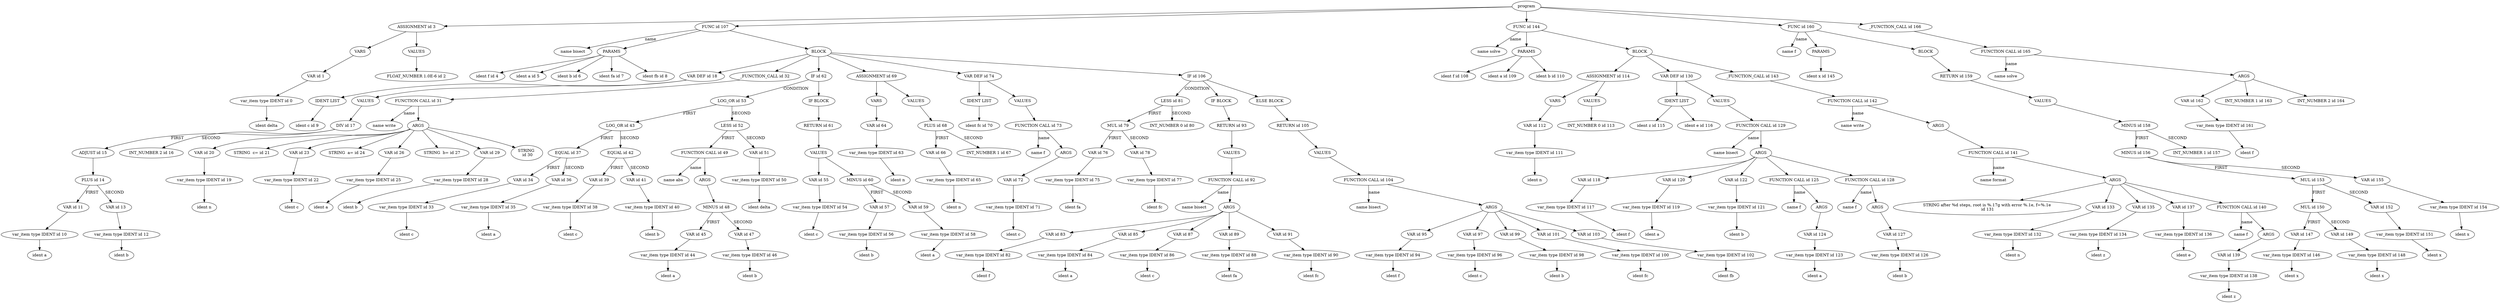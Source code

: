 digraph G {
IDChunkNode5383967b [label="program"]
IDStmtNode2ac273d3 [label="ASSIGNMENT id 3"]
IDExprSeqNode71423665 [label="VARS"]
IDExprSeqNode20398b7c [label="VALUES"]
IDStmtNode2ac273d3->IDExprSeqNode71423665
IDStmtNode2ac273d3->IDExprSeqNode20398b7c
IDExprNode6fc6f14e [label="VAR id 1"]
IDVarItemNode56235b8e [label="var_item type IDENT id 0"]
ID0 [label="ident delta"]
IDVarItemNode56235b8e->ID0
IDExprNode6fc6f14e->IDVarItemNode56235b8e
IDExprSeqNode71423665->IDExprNode6fc6f14e
IDExprNode3632be31 [label="FLOAT_NUMBER 1.0E-6 id 2"]
IDExprSeqNode20398b7c->IDExprNode3632be31
IDChunkNode5383967b->IDStmtNode2ac273d3
IDStmtNode2286778 [label="FUNC id 107"]
ID107 [label="name bisect"]
IDStmtNode2286778->ID107 [label="name"]
IDParamListNode4e9ba398 [label="PARAMS"]
IDStmtNode2286778->IDParamListNode4e9ba398
IDIdentNode6d7b4f4c [label="ident f id 4"]
IDParamListNode4e9ba398->IDIdentNode6d7b4f4c
IDIdentNode527740a2 [label="ident a id 5"]
IDParamListNode4e9ba398->IDIdentNode527740a2
IDIdentNode13a5fe33 [label="ident b id 6"]
IDParamListNode4e9ba398->IDIdentNode13a5fe33
IDIdentNode3108bc [label="ident fa id 7"]
IDParamListNode4e9ba398->IDIdentNode3108bc
IDIdentNode370736d9 [label="ident fb id 8"]
IDParamListNode4e9ba398->IDIdentNode370736d9
IDStmtSeqNode5f9d02cb [label="BLOCK"]
IDStmtNode2286778->IDStmtSeqNode5f9d02cb
IDStmtNode63753b6d [label="VAR DEF id 18"]
IDIdentListNode6b09bb57 [label="IDENT LIST"]
IDStmtNode63753b6d->IDIdentListNode6b09bb57
IDIdentNode6536e911 [label="ident c id 9"]
IDIdentListNode6b09bb57->IDIdentNode6536e911
IDExprSeqNode520a3426 [label="VALUES"]
IDStmtNode63753b6d->IDExprSeqNode520a3426
IDExprNode18eed359 [label="DIV id 17"]
IDExprNode3e9b1010 [label="ADJUST id 15"]
IDExprNode6c3708b3 [label="PLUS id 14"]
IDExprNode6f1fba17 [label="VAR id 11"]
IDVarItemNode185d8b6 [label="var_item type IDENT id 10"]
ID10 [label="ident a"]
IDVarItemNode185d8b6->ID10
IDExprNode6f1fba17->IDVarItemNode185d8b6
IDExprNode6c3708b3->IDExprNode6f1fba17 [label="FIRST"]
IDExprNode67784306 [label="VAR id 13"]
IDVarItemNode335eadca [label="var_item type IDENT id 12"]
ID12 [label="ident b"]
IDVarItemNode335eadca->ID12
IDExprNode67784306->IDVarItemNode335eadca
IDExprNode6c3708b3->IDExprNode67784306 [label="SECOND"]
IDExprNode3e9b1010->IDExprNode6c3708b3
IDExprNode18eed359->IDExprNode3e9b1010 [label="FIRST"]
IDExprNode210366b4 [label="INT_NUMBER 2 id 16"]
IDExprNode18eed359->IDExprNode210366b4 [label="SECOND"]
IDExprSeqNode520a3426->IDExprNode18eed359
IDStmtSeqNode5f9d02cb->IDStmtNode63753b6d
IDStmtNodeeec5a4a [label="_FUNCTION_CALL id 32"]
IDExprNode2b2948e2 [label="FUNCTION CALL id 31"]
ID31 [label="name write"]
IDExprNode2b2948e2->ID31 [label="name"]
IDExprSeqNode6ddf90b0 [label="ARGS"]
IDExprNode2b2948e2->IDExprSeqNode6ddf90b0
IDExprNode57536d79 [label="VAR id 20"]
IDVarItemNode3b0143d3 [label="var_item type IDENT id 19"]
ID19 [label="ident n"]
IDVarItemNode3b0143d3->ID19
IDExprNode57536d79->IDVarItemNode3b0143d3
IDExprSeqNode6ddf90b0->IDExprNode57536d79
IDExprNode5a8e6209 [label="STRING  c= id 21"]
IDExprSeqNode6ddf90b0->IDExprNode5a8e6209
IDExprNode4b4523f8 [label="VAR id 23"]
IDVarItemNode731a74c [label="var_item type IDENT id 22"]
ID22 [label="ident c"]
IDVarItemNode731a74c->ID22
IDExprNode4b4523f8->IDVarItemNode731a74c
IDExprSeqNode6ddf90b0->IDExprNode4b4523f8
IDExprNode369f73a2 [label="STRING  a= id 24"]
IDExprSeqNode6ddf90b0->IDExprNode369f73a2
IDExprNode1f28c152 [label="VAR id 26"]
IDVarItemNode7d907bac [label="var_item type IDENT id 25"]
ID25 [label="ident a"]
IDVarItemNode7d907bac->ID25
IDExprNode1f28c152->IDVarItemNode7d907bac
IDExprSeqNode6ddf90b0->IDExprNode1f28c152
IDExprNode7791a895 [label="STRING  b= id 27"]
IDExprSeqNode6ddf90b0->IDExprNode7791a895
IDExprNode3a5ed7a6 [label="VAR id 29"]
IDVarItemNode6325a3ee [label="var_item type IDENT id 28"]
ID28 [label="ident b"]
IDVarItemNode6325a3ee->ID28
IDExprNode3a5ed7a6->IDVarItemNode6325a3ee
IDExprSeqNode6ddf90b0->IDExprNode3a5ed7a6
IDExprNode1d16f93d [label="STRING 
 id 30"]
IDExprSeqNode6ddf90b0->IDExprNode1d16f93d
IDStmtNodeeec5a4a->IDExprNode2b2948e2
IDStmtSeqNode5f9d02cb->IDStmtNodeeec5a4a
IDStmtNode67b92f0a [label="IF id 62"]
IDExprNode2b9627bc [label="LOG_OR id 53"]
IDExprNode65e2dbf3 [label="LOG_OR id 43"]
IDExprNode4f970963 [label="EQUAL id 37"]
IDExprNode61f8bee4 [label="VAR id 34"]
IDVarItemNode7b49cea0 [label="var_item type IDENT id 33"]
ID33 [label="ident c"]
IDVarItemNode7b49cea0->ID33
IDExprNode61f8bee4->IDVarItemNode7b49cea0
IDExprNode4f970963->IDExprNode61f8bee4 [label="FIRST"]
IDExprNode887af79 [label="VAR id 36"]
IDVarItemNode7fac631b [label="var_item type IDENT id 35"]
ID35 [label="ident a"]
IDVarItemNode7fac631b->ID35
IDExprNode887af79->IDVarItemNode7fac631b
IDExprNode4f970963->IDExprNode887af79 [label="SECOND"]
IDExprNode65e2dbf3->IDExprNode4f970963 [label="FIRST"]
IDExprNode5b87ed94 [label="EQUAL id 42"]
IDExprNode6e0e048a [label="VAR id 39"]
IDVarItemNode5bc79255 [label="var_item type IDENT id 38"]
ID38 [label="ident c"]
IDVarItemNode5bc79255->ID38
IDExprNode6e0e048a->IDVarItemNode5bc79255
IDExprNode5b87ed94->IDExprNode6e0e048a [label="FIRST"]
IDExprNode47ef968d [label="VAR id 41"]
IDVarItemNode23e028a9 [label="var_item type IDENT id 40"]
ID40 [label="ident b"]
IDVarItemNode23e028a9->ID40
IDExprNode47ef968d->IDVarItemNode23e028a9
IDExprNode5b87ed94->IDExprNode47ef968d [label="SECOND"]
IDExprNode65e2dbf3->IDExprNode5b87ed94 [label="SECOND"]
IDExprNode2b9627bc->IDExprNode65e2dbf3 [label="FIRST"]
IDExprNode3dd4520b [label="LESS id 52"]
IDExprNode5ae63ade [label="FUNCTION CALL id 49"]
ID49 [label="name abs"]
IDExprNode5ae63ade->ID49 [label="name"]
IDExprSeqNode610694f1 [label="ARGS"]
IDExprNode5ae63ade->IDExprSeqNode610694f1
IDExprNode43814d18 [label="MINUS id 48"]
IDExprNode5c5a1b69 [label="VAR id 45"]
IDVarItemNode3701eaf6 [label="var_item type IDENT id 44"]
ID44 [label="ident a"]
IDVarItemNode3701eaf6->ID44
IDExprNode5c5a1b69->IDVarItemNode3701eaf6
IDExprNode43814d18->IDExprNode5c5a1b69 [label="FIRST"]
IDExprNode627551fb [label="VAR id 47"]
IDVarItemNode2b552920 [label="var_item type IDENT id 46"]
ID46 [label="ident b"]
IDVarItemNode2b552920->ID46
IDExprNode627551fb->IDVarItemNode2b552920
IDExprNode43814d18->IDExprNode627551fb [label="SECOND"]
IDExprSeqNode610694f1->IDExprNode43814d18
IDExprNode3dd4520b->IDExprNode5ae63ade [label="FIRST"]
IDExprNode2758fe70 [label="VAR id 51"]
IDVarItemNode1f36e637 [label="var_item type IDENT id 50"]
ID50 [label="ident delta"]
IDVarItemNode1f36e637->ID50
IDExprNode2758fe70->IDVarItemNode1f36e637
IDExprNode3dd4520b->IDExprNode2758fe70 [label="SECOND"]
IDExprNode2b9627bc->IDExprNode3dd4520b [label="SECOND"]
IDStmtNode67b92f0a->IDExprNode2b9627bc [label="CONDITION"]
IDStmtSeqNode578486a3 [label="IF BLOCK"]
IDStmtNode67b92f0a->IDStmtSeqNode578486a3
IDStmtNode551aa95a [label="RETURN id 61"]
IDExprSeqNode35d176f7 [label="VALUES"]
IDStmtNode551aa95a->IDExprSeqNode35d176f7
IDExprNode1dfe2924 [label="VAR id 55"]
IDVarItemNode6ebc05a6 [label="var_item type IDENT id 54"]
ID54 [label="ident c"]
IDVarItemNode6ebc05a6->ID54
IDExprNode1dfe2924->IDVarItemNode6ebc05a6
IDExprSeqNode35d176f7->IDExprNode1dfe2924
IDExprNode6e6c3152 [label="MINUS id 60"]
IDExprNode50b494a6 [label="VAR id 57"]
IDVarItemNode3cef309d [label="var_item type IDENT id 56"]
ID56 [label="ident b"]
IDVarItemNode3cef309d->ID56
IDExprNode50b494a6->IDVarItemNode3cef309d
IDExprNode6e6c3152->IDExprNode50b494a6 [label="FIRST"]
IDExprNode32709393 [label="VAR id 59"]
IDVarItemNode3d99d22e [label="var_item type IDENT id 58"]
ID58 [label="ident a"]
IDVarItemNode3d99d22e->ID58
IDExprNode32709393->IDVarItemNode3d99d22e
IDExprNode6e6c3152->IDExprNode32709393 [label="SECOND"]
IDExprSeqNode35d176f7->IDExprNode6e6c3152
IDStmtSeqNode578486a3->IDStmtNode551aa95a
IDStmtSeqNode5f9d02cb->IDStmtNode67b92f0a
IDStmtNode49fc609f [label="ASSIGNMENT id 69"]
IDExprSeqNodecd2dae5 [label="VARS"]
IDExprSeqNode3a883ce7 [label="VALUES"]
IDStmtNode49fc609f->IDExprSeqNodecd2dae5
IDStmtNode49fc609f->IDExprSeqNode3a883ce7
IDExprNode4973813a [label="VAR id 64"]
IDVarItemNode6321e813 [label="var_item type IDENT id 63"]
ID63 [label="ident n"]
IDVarItemNode6321e813->ID63
IDExprNode4973813a->IDVarItemNode6321e813
IDExprSeqNodecd2dae5->IDExprNode4973813a
IDExprNode79be0360 [label="PLUS id 68"]
IDExprNode22a67b4 [label="VAR id 66"]
IDVarItemNode57855c9a [label="var_item type IDENT id 65"]
ID65 [label="ident n"]
IDVarItemNode57855c9a->ID65
IDExprNode22a67b4->IDVarItemNode57855c9a
IDExprNode79be0360->IDExprNode22a67b4 [label="FIRST"]
IDExprNode3b084709 [label="INT_NUMBER 1 id 67"]
IDExprNode79be0360->IDExprNode3b084709 [label="SECOND"]
IDExprSeqNode3a883ce7->IDExprNode79be0360
IDStmtSeqNode5f9d02cb->IDStmtNode49fc609f
IDStmtNode3224f60b [label="VAR DEF id 74"]
IDIdentListNode63e2203c [label="IDENT LIST"]
IDStmtNode3224f60b->IDIdentListNode63e2203c
IDIdentNode1efed156 [label="ident fc id 70"]
IDIdentListNode63e2203c->IDIdentNode1efed156
IDExprSeqNode6737fd8f [label="VALUES"]
IDStmtNode3224f60b->IDExprSeqNode6737fd8f
IDExprNode72b6cbcc [label="FUNCTION CALL id 73"]
ID73 [label="name f"]
IDExprNode72b6cbcc->ID73 [label="name"]
IDExprSeqNodea7e666 [label="ARGS"]
IDExprNode72b6cbcc->IDExprSeqNodea7e666
IDExprNode68bbe345 [label="VAR id 72"]
IDVarItemNode30b8a058 [label="var_item type IDENT id 71"]
ID71 [label="ident c"]
IDVarItemNode30b8a058->ID71
IDExprNode68bbe345->IDVarItemNode30b8a058
IDExprSeqNodea7e666->IDExprNode68bbe345
IDExprSeqNode6737fd8f->IDExprNode72b6cbcc
IDStmtSeqNode5f9d02cb->IDStmtNode3224f60b
IDStmtNode7494e528 [label="IF id 106"]
IDExprNode4bbfb90a [label="LESS id 81"]
IDExprNode7c29daf3 [label="MUL id 79"]
IDExprNode9660f4e [label="VAR id 76"]
IDVarItemNode5a8806ef [label="var_item type IDENT id 75"]
ID75 [label="ident fa"]
IDVarItemNode5a8806ef->ID75
IDExprNode9660f4e->IDVarItemNode5a8806ef
IDExprNode7c29daf3->IDExprNode9660f4e [label="FIRST"]
IDExprNode6c49835d [label="VAR id 78"]
IDVarItemNode5e853265 [label="var_item type IDENT id 77"]
ID77 [label="ident fc"]
IDVarItemNode5e853265->ID77
IDExprNode6c49835d->IDVarItemNode5e853265
IDExprNode7c29daf3->IDExprNode6c49835d [label="SECOND"]
IDExprNode4bbfb90a->IDExprNode7c29daf3 [label="FIRST"]
IDExprNode67205a84 [label="INT_NUMBER 0 id 80"]
IDExprNode4bbfb90a->IDExprNode67205a84 [label="SECOND"]
IDStmtNode7494e528->IDExprNode4bbfb90a [label="CONDITION"]
IDStmtSeqNode7d0587f1 [label="IF BLOCK"]
IDStmtNode7494e528->IDStmtSeqNode7d0587f1
IDStmtNode5d76b067 [label="RETURN id 93"]
IDExprSeqNode2a17b7b6 [label="VALUES"]
IDStmtNode5d76b067->IDExprSeqNode2a17b7b6
IDExprNode4f063c0a [label="FUNCTION CALL id 92"]
ID92 [label="name bisect"]
IDExprNode4f063c0a->ID92 [label="name"]
IDExprSeqNode1e6d1014 [label="ARGS"]
IDExprNode4f063c0a->IDExprSeqNode1e6d1014
IDExprNode76707e36 [label="VAR id 83"]
IDVarItemNode614ddd49 [label="var_item type IDENT id 82"]
ID82 [label="ident f"]
IDVarItemNode614ddd49->ID82
IDExprNode76707e36->IDVarItemNode614ddd49
IDExprSeqNode1e6d1014->IDExprNode76707e36
IDExprNode1f554b06 [label="VAR id 85"]
IDVarItemNode694e1548 [label="var_item type IDENT id 84"]
ID84 [label="ident a"]
IDVarItemNode694e1548->ID84
IDExprNode1f554b06->IDVarItemNode694e1548
IDExprSeqNode1e6d1014->IDExprNode1f554b06
IDExprNode1c3a4799 [label="VAR id 87"]
IDVarItemNode131276c2 [label="var_item type IDENT id 86"]
ID86 [label="ident c"]
IDVarItemNode131276c2->ID86
IDExprNode1c3a4799->IDVarItemNode131276c2
IDExprSeqNode1e6d1014->IDExprNode1c3a4799
IDExprNode26aa12dd [label="VAR id 89"]
IDVarItemNode3fd7a715 [label="var_item type IDENT id 88"]
ID88 [label="ident fa"]
IDVarItemNode3fd7a715->ID88
IDExprNode26aa12dd->IDVarItemNode3fd7a715
IDExprSeqNode1e6d1014->IDExprNode26aa12dd
IDExprNode711f39f9 [label="VAR id 91"]
IDVarItemNode71bbf57e [label="var_item type IDENT id 90"]
ID90 [label="ident fc"]
IDVarItemNode71bbf57e->ID90
IDExprNode711f39f9->IDVarItemNode71bbf57e
IDExprSeqNode1e6d1014->IDExprNode711f39f9
IDExprSeqNode2a17b7b6->IDExprNode4f063c0a
IDStmtSeqNode7d0587f1->IDStmtNode5d76b067
IDStmtSeqNode7f13d6e [label="ELSE BLOCK"]
IDStmtNode7494e528->IDStmtSeqNode7f13d6e
IDStmtNode51cdd8a [label="RETURN id 105"]
IDExprSeqNoded44fc21 [label="VALUES"]
IDStmtNode51cdd8a->IDExprSeqNoded44fc21
IDExprNode23faf8f2 [label="FUNCTION CALL id 104"]
ID104 [label="name bisect"]
IDExprNode23faf8f2->ID104 [label="name"]
IDExprSeqNode2d6eabae [label="ARGS"]
IDExprNode23faf8f2->IDExprSeqNode2d6eabae
IDExprNode4e7dc304 [label="VAR id 95"]
IDVarItemNode64729b1e [label="var_item type IDENT id 94"]
ID94 [label="ident f"]
IDVarItemNode64729b1e->ID94
IDExprNode4e7dc304->IDVarItemNode64729b1e
IDExprSeqNode2d6eabae->IDExprNode4e7dc304
IDExprNode10bbd20a [label="VAR id 97"]
IDVarItemNode48503868 [label="var_item type IDENT id 96"]
ID96 [label="ident c"]
IDVarItemNode48503868->ID96
IDExprNode10bbd20a->IDVarItemNode48503868
IDExprSeqNode2d6eabae->IDExprNode10bbd20a
IDExprNode6895a785 [label="VAR id 99"]
IDVarItemNode184f6be2 [label="var_item type IDENT id 98"]
ID98 [label="ident b"]
IDVarItemNode184f6be2->ID98
IDExprNode6895a785->IDVarItemNode184f6be2
IDExprSeqNode2d6eabae->IDExprNode6895a785
IDExprNode56aac163 [label="VAR id 101"]
IDVarItemNode1f7030a6 [label="var_item type IDENT id 100"]
ID100 [label="ident fc"]
IDVarItemNode1f7030a6->ID100
IDExprNode56aac163->IDVarItemNode1f7030a6
IDExprSeqNode2d6eabae->IDExprNode56aac163
IDExprNode5a1c0542 [label="VAR id 103"]
IDVarItemNode396f6598 [label="var_item type IDENT id 102"]
ID102 [label="ident fb"]
IDVarItemNode396f6598->ID102
IDExprNode5a1c0542->IDVarItemNode396f6598
IDExprSeqNode2d6eabae->IDExprNode5a1c0542
IDExprSeqNoded44fc21->IDExprNode23faf8f2
IDStmtSeqNode7f13d6e->IDStmtNode51cdd8a
IDStmtSeqNode5f9d02cb->IDStmtNode7494e528
IDChunkNode5383967b->IDStmtNode2286778
IDStmtNode394e1a0f [label="FUNC id 144"]
ID144 [label="name solve"]
IDStmtNode394e1a0f->ID144 [label="name"]
IDParamListNode27a5f880 [label="PARAMS"]
IDStmtNode394e1a0f->IDParamListNode27a5f880
IDIdentNode1d29cf23 [label="ident f id 108"]
IDParamListNode27a5f880->IDIdentNode1d29cf23
IDIdentNode5f282abb [label="ident a id 109"]
IDParamListNode27a5f880->IDIdentNode5f282abb
IDIdentNode167fdd33 [label="ident b id 110"]
IDParamListNode27a5f880->IDIdentNode167fdd33
IDStmtSeqNode1e965684 [label="BLOCK"]
IDStmtNode394e1a0f->IDStmtSeqNode1e965684
IDStmtNode4d95d2a2 [label="ASSIGNMENT id 114"]
IDExprSeqNode53f65459 [label="VARS"]
IDExprSeqNode3b088d51 [label="VALUES"]
IDStmtNode4d95d2a2->IDExprSeqNode53f65459
IDStmtNode4d95d2a2->IDExprSeqNode3b088d51
IDExprNode1786dec2 [label="VAR id 112"]
IDVarItemNode74650e52 [label="var_item type IDENT id 111"]
ID111 [label="ident n"]
IDVarItemNode74650e52->ID111
IDExprNode1786dec2->IDVarItemNode74650e52
IDExprSeqNode53f65459->IDExprNode1786dec2
IDExprNode15d0c81b [label="INT_NUMBER 0 id 113"]
IDExprSeqNode3b088d51->IDExprNode15d0c81b
IDStmtSeqNode1e965684->IDStmtNode4d95d2a2
IDStmtNode6acdbdf5 [label="VAR DEF id 130"]
IDIdentListNode4b1c1ea0 [label="IDENT LIST"]
IDStmtNode6acdbdf5->IDIdentListNode4b1c1ea0
IDIdentNode17579e0f [label="ident z id 115"]
IDIdentListNode4b1c1ea0->IDIdentNode17579e0f
IDIdentNode4d41cee [label="ident e id 116"]
IDIdentListNode4b1c1ea0->IDIdentNode4d41cee
IDExprSeqNode3712b94 [label="VALUES"]
IDStmtNode6acdbdf5->IDExprSeqNode3712b94
IDExprNode2833cc44 [label="FUNCTION CALL id 129"]
ID129 [label="name bisect"]
IDExprNode2833cc44->ID129 [label="name"]
IDExprSeqNode33f88ab [label="ARGS"]
IDExprNode2833cc44->IDExprSeqNode33f88ab
IDExprNode27a8c74e [label="VAR id 118"]
IDVarItemNode2d8f65a4 [label="var_item type IDENT id 117"]
ID117 [label="ident f"]
IDVarItemNode2d8f65a4->ID117
IDExprNode27a8c74e->IDVarItemNode2d8f65a4
IDExprSeqNode33f88ab->IDExprNode27a8c74e
IDExprNode1b68ddbd [label="VAR id 120"]
IDVarItemNode646d64ab [label="var_item type IDENT id 119"]
ID119 [label="ident a"]
IDVarItemNode646d64ab->ID119
IDExprNode1b68ddbd->IDVarItemNode646d64ab
IDExprSeqNode33f88ab->IDExprNode1b68ddbd
IDExprNode59e5ddf [label="VAR id 122"]
IDVarItemNode536aaa8d [label="var_item type IDENT id 121"]
ID121 [label="ident b"]
IDVarItemNode536aaa8d->ID121
IDExprNode59e5ddf->IDVarItemNode536aaa8d
IDExprSeqNode33f88ab->IDExprNode59e5ddf
IDExprNodee320068 [label="FUNCTION CALL id 125"]
ID125 [label="name f"]
IDExprNodee320068->ID125 [label="name"]
IDExprSeqNode1f57539 [label="ARGS"]
IDExprNodee320068->IDExprSeqNode1f57539
IDExprNode76f2b07d [label="VAR id 124"]
IDVarItemNode704a52ec [label="var_item type IDENT id 123"]
ID123 [label="ident a"]
IDVarItemNode704a52ec->ID123
IDExprNode76f2b07d->IDVarItemNode704a52ec
IDExprSeqNode1f57539->IDExprNode76f2b07d
IDExprSeqNode33f88ab->IDExprNodee320068
IDExprNode6ee52dcd [label="FUNCTION CALL id 128"]
ID128 [label="name f"]
IDExprNode6ee52dcd->ID128 [label="name"]
IDExprSeqNode4493d195 [label="ARGS"]
IDExprNode6ee52dcd->IDExprSeqNode4493d195
IDExprNode2781e022 [label="VAR id 127"]
IDVarItemNode57e1b0c [label="var_item type IDENT id 126"]
ID126 [label="ident b"]
IDVarItemNode57e1b0c->ID126
IDExprNode2781e022->IDVarItemNode57e1b0c
IDExprSeqNode4493d195->IDExprNode2781e022
IDExprSeqNode33f88ab->IDExprNode6ee52dcd
IDExprSeqNode3712b94->IDExprNode2833cc44
IDStmtSeqNode1e965684->IDStmtNode6acdbdf5
IDStmtNode4232c52b [label="_FUNCTION_CALL id 143"]
IDExprNode1877ab81 [label="FUNCTION CALL id 142"]
ID142 [label="name write"]
IDExprNode1877ab81->ID142 [label="name"]
IDExprSeqNode305fd85d [label="ARGS"]
IDExprNode1877ab81->IDExprSeqNode305fd85d
IDExprNode458c1321 [label="FUNCTION CALL id 141"]
ID141 [label="name format"]
IDExprNode458c1321->ID141 [label="name"]
IDExprSeqNode11438d26 [label="ARGS"]
IDExprNode458c1321->IDExprSeqNode11438d26
IDExprNode34cd072c [label="STRING after %d steps, root is %.17g with error %.1e, f=%.1e
 id 131"]
IDExprSeqNode11438d26->IDExprNode34cd072c
IDExprNode7a1ebcd8 [label="VAR id 133"]
IDVarItemNode5faeada1 [label="var_item type IDENT id 132"]
ID132 [label="ident n"]
IDVarItemNode5faeada1->ID132
IDExprNode7a1ebcd8->IDVarItemNode5faeada1
IDExprSeqNode11438d26->IDExprNode7a1ebcd8
IDExprNode528931cf [label="VAR id 135"]
IDVarItemNodeea1a8d5 [label="var_item type IDENT id 134"]
ID134 [label="ident z"]
IDVarItemNodeea1a8d5->ID134
IDExprNode528931cf->IDVarItemNodeea1a8d5
IDExprSeqNode11438d26->IDExprNode528931cf
IDExprNode1563da5 [label="VAR id 137"]
IDVarItemNode2bbf4b8b [label="var_item type IDENT id 136"]
ID136 [label="ident e"]
IDVarItemNode2bbf4b8b->ID136
IDExprNode1563da5->IDVarItemNode2bbf4b8b
IDExprSeqNode11438d26->IDExprNode1563da5
IDExprNode30a3107a [label="FUNCTION CALL id 140"]
ID140 [label="name f"]
IDExprNode30a3107a->ID140 [label="name"]
IDExprSeqNode33c7e1bb [label="ARGS"]
IDExprNode30a3107a->IDExprSeqNode33c7e1bb
IDExprNode34c4973 [label="VAR id 139"]
IDVarItemNode52feb982 [label="var_item type IDENT id 138"]
ID138 [label="ident z"]
IDVarItemNode52feb982->ID138
IDExprNode34c4973->IDVarItemNode52feb982
IDExprSeqNode33c7e1bb->IDExprNode34c4973
IDExprSeqNode11438d26->IDExprNode30a3107a
IDExprSeqNode305fd85d->IDExprNode458c1321
IDStmtNode4232c52b->IDExprNode1877ab81
IDStmtSeqNode1e965684->IDStmtNode4232c52b
IDChunkNode5383967b->IDStmtNode394e1a0f
IDStmtNode7a765367 [label="FUNC id 160"]
ID160 [label="name f"]
IDStmtNode7a765367->ID160 [label="name"]
IDParamListNode76b0bfab [label="PARAMS"]
IDStmtNode7a765367->IDParamListNode76b0bfab
IDIdentNode17d677df [label="ident x id 145"]
IDParamListNode76b0bfab->IDIdentNode17d677df
IDStmtSeqNode3043fe0e [label="BLOCK"]
IDStmtNode7a765367->IDStmtSeqNode3043fe0e
IDStmtNode78e67e0a [label="RETURN id 159"]
IDExprSeqNodebd8db5a [label="VALUES"]
IDStmtNode78e67e0a->IDExprSeqNodebd8db5a
IDExprNode2f943d71 [label="MINUS id 158"]
IDExprNode80503 [label="MINUS id 156"]
IDExprNode4b553d26 [label="MUL id 153"]
IDExprNode69a3d1d [label="MUL id 150"]
IDExprNode86be70a [label="VAR id 147"]
IDVarItemNode480bdb19 [label="var_item type IDENT id 146"]
ID146 [label="ident x"]
IDVarItemNode480bdb19->ID146
IDExprNode86be70a->IDVarItemNode480bdb19
IDExprNode69a3d1d->IDExprNode86be70a [label="FIRST"]
IDExprNode2a556333 [label="VAR id 149"]
IDVarItemNode7d70d1b1 [label="var_item type IDENT id 148"]
ID148 [label="ident x"]
IDVarItemNode7d70d1b1->ID148
IDExprNode2a556333->IDVarItemNode7d70d1b1
IDExprNode69a3d1d->IDExprNode2a556333 [label="SECOND"]
IDExprNode4b553d26->IDExprNode69a3d1d [label="FIRST"]
IDExprNode2a742aa2 [label="VAR id 152"]
IDVarItemNode3cb1ffe6 [label="var_item type IDENT id 151"]
ID151 [label="ident x"]
IDVarItemNode3cb1ffe6->ID151
IDExprNode2a742aa2->IDVarItemNode3cb1ffe6
IDExprNode4b553d26->IDExprNode2a742aa2 [label="SECOND"]
IDExprNode80503->IDExprNode4b553d26 [label="FIRST"]
IDExprNode3dfc5fb8 [label="VAR id 155"]
IDVarItemNode467aecef [label="var_item type IDENT id 154"]
ID154 [label="ident x"]
IDVarItemNode467aecef->ID154
IDExprNode3dfc5fb8->IDVarItemNode467aecef
IDExprNode80503->IDExprNode3dfc5fb8 [label="SECOND"]
IDExprNode2f943d71->IDExprNode80503 [label="FIRST"]
IDExprNode4d50efb8 [label="INT_NUMBER 1 id 157"]
IDExprNode2f943d71->IDExprNode4d50efb8 [label="SECOND"]
IDExprSeqNodebd8db5a->IDExprNode2f943d71
IDStmtSeqNode3043fe0e->IDStmtNode78e67e0a
IDChunkNode5383967b->IDStmtNode7a765367
IDStmtNode7e2d773b [label="_FUNCTION_CALL id 166"]
IDExprNode2173f6d9 [label="FUNCTION CALL id 165"]
ID165 [label="name solve"]
IDExprNode2173f6d9->ID165 [label="name"]
IDExprSeqNode307f6b8c [label="ARGS"]
IDExprNode2173f6d9->IDExprSeqNode307f6b8c
IDExprNode7a187f14 [label="VAR id 162"]
IDVarItemNode6f195bc3 [label="var_item type IDENT id 161"]
ID161 [label="ident f"]
IDVarItemNode6f195bc3->ID161
IDExprNode7a187f14->IDVarItemNode6f195bc3
IDExprSeqNode307f6b8c->IDExprNode7a187f14
IDExprNode51e2adc7 [label="INT_NUMBER 1 id 163"]
IDExprSeqNode307f6b8c->IDExprNode51e2adc7
IDExprNode1a8a8f7c [label="INT_NUMBER 2 id 164"]
IDExprSeqNode307f6b8c->IDExprNode1a8a8f7c
IDStmtNode7e2d773b->IDExprNode2173f6d9
IDChunkNode5383967b->IDStmtNode7e2d773b
}